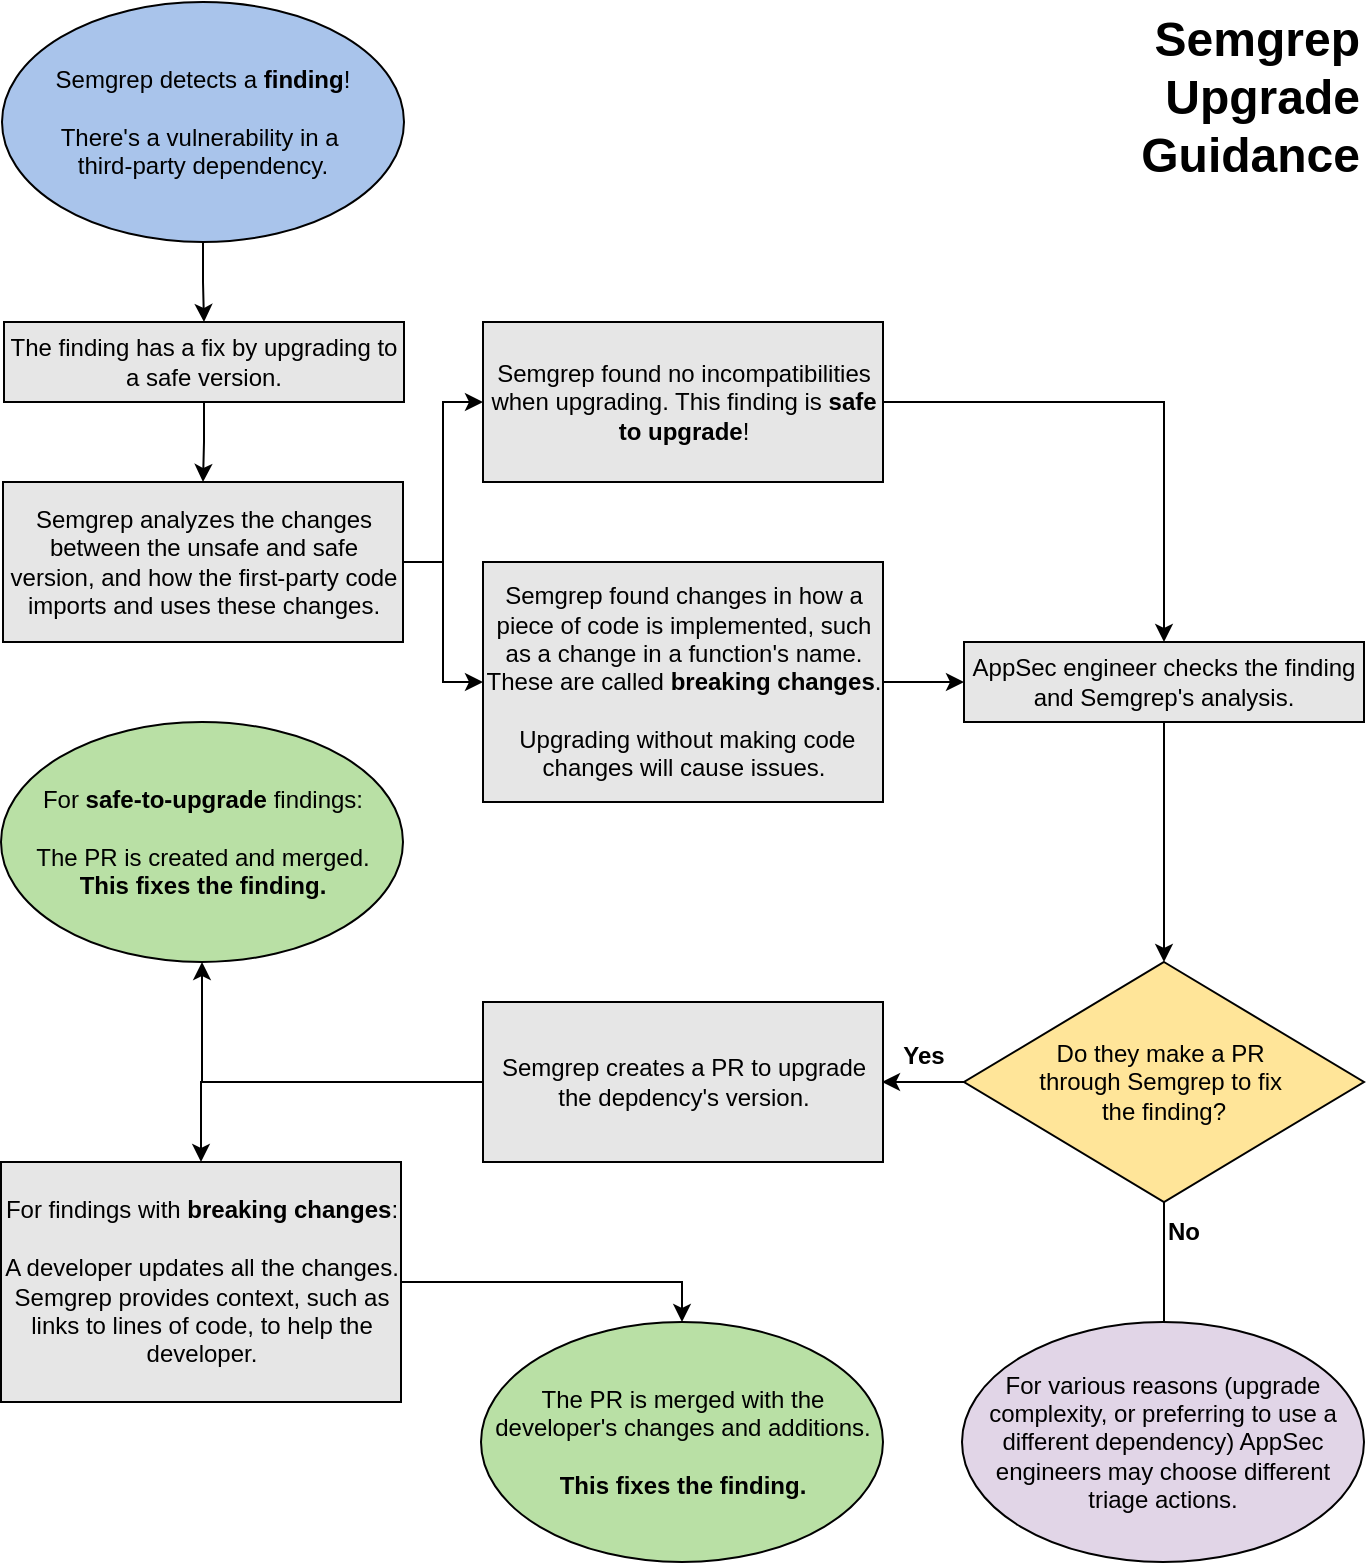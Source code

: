 <mxfile version="26.2.13">
  <diagram name="Page-1" id="TqRs7oycUDw1YeJbDNWG">
    <mxGraphModel dx="983" dy="1900" grid="1" gridSize="10" guides="1" tooltips="1" connect="1" arrows="1" fold="1" page="1" pageScale="1" pageWidth="850" pageHeight="1100" math="0" shadow="0">
      <root>
        <mxCell id="0" />
        <mxCell id="1" parent="0" />
        <mxCell id="4pS6hmo7UBnZq0xErBnl-12" style="edgeStyle=orthogonalEdgeStyle;rounded=0;orthogonalLoop=1;jettySize=auto;html=1;entryX=0.5;entryY=0;entryDx=0;entryDy=0;" parent="1" source="4pS6hmo7UBnZq0xErBnl-1" target="4pS6hmo7UBnZq0xErBnl-2" edge="1">
          <mxGeometry relative="1" as="geometry" />
        </mxCell>
        <mxCell id="4pS6hmo7UBnZq0xErBnl-1" value="Semgrep detects a &lt;b&gt;finding&lt;/b&gt;!&lt;div&gt;&lt;span style=&quot;background-color: transparent; color: light-dark(rgb(0, 0, 0), rgb(255, 255, 255));&quot;&gt;&lt;br&gt;&lt;/span&gt;&lt;/div&gt;&lt;div&gt;&lt;span style=&quot;background-color: transparent; color: light-dark(rgb(0, 0, 0), rgb(255, 255, 255));&quot;&gt;There&#39;s a vulnerability in a&amp;nbsp;&lt;/span&gt;&lt;/div&gt;&lt;div&gt;&lt;span style=&quot;background-color: transparent; color: light-dark(rgb(0, 0, 0), rgb(255, 255, 255));&quot;&gt;third-party dependency.&lt;/span&gt;&lt;/div&gt;" style="ellipse;whiteSpace=wrap;html=1;fillColor=light-dark(#A9C4EB,var(--ge-dark-color, #121212));" parent="1" vertex="1">
          <mxGeometry x="79" y="80" width="201" height="120" as="geometry" />
        </mxCell>
        <mxCell id="4pS6hmo7UBnZq0xErBnl-16" style="edgeStyle=orthogonalEdgeStyle;rounded=0;orthogonalLoop=1;jettySize=auto;html=1;" parent="1" source="4pS6hmo7UBnZq0xErBnl-2" target="4pS6hmo7UBnZq0xErBnl-3" edge="1">
          <mxGeometry relative="1" as="geometry" />
        </mxCell>
        <mxCell id="4pS6hmo7UBnZq0xErBnl-2" value="The finding has a fix by upgrading to a safe version." style="rounded=0;whiteSpace=wrap;html=1;fillColor=light-dark(#E6E6E6,var(--ge-dark-color, #121212));" parent="1" vertex="1">
          <mxGeometry x="80" y="240" width="200" height="40" as="geometry" />
        </mxCell>
        <mxCell id="4pS6hmo7UBnZq0xErBnl-7" value="" style="edgeStyle=orthogonalEdgeStyle;rounded=0;orthogonalLoop=1;jettySize=auto;html=1;" parent="1" source="4pS6hmo7UBnZq0xErBnl-3" target="4pS6hmo7UBnZq0xErBnl-6" edge="1">
          <mxGeometry relative="1" as="geometry" />
        </mxCell>
        <mxCell id="4pS6hmo7UBnZq0xErBnl-10" style="edgeStyle=orthogonalEdgeStyle;rounded=0;orthogonalLoop=1;jettySize=auto;html=1;entryX=0;entryY=0.5;entryDx=0;entryDy=0;" parent="1" source="4pS6hmo7UBnZq0xErBnl-3" target="4pS6hmo7UBnZq0xErBnl-9" edge="1">
          <mxGeometry relative="1" as="geometry" />
        </mxCell>
        <mxCell id="4pS6hmo7UBnZq0xErBnl-3" value="Semgrep analyzes the changes between the unsafe and safe version, and how the first-party code imports and uses these changes." style="rounded=0;whiteSpace=wrap;html=1;fillColor=light-dark(#E6E6E6,var(--ge-dark-color, #121212));" parent="1" vertex="1">
          <mxGeometry x="79.5" y="320" width="200" height="80" as="geometry" />
        </mxCell>
        <mxCell id="4pS6hmo7UBnZq0xErBnl-23" style="edgeStyle=orthogonalEdgeStyle;rounded=0;orthogonalLoop=1;jettySize=auto;html=1;entryX=0.5;entryY=0;entryDx=0;entryDy=0;" parent="1" source="4pS6hmo7UBnZq0xErBnl-6" target="4pS6hmo7UBnZq0xErBnl-15" edge="1">
          <mxGeometry relative="1" as="geometry" />
        </mxCell>
        <mxCell id="4pS6hmo7UBnZq0xErBnl-6" value="Semgrep found no incompatibilities when upgrading. This finding is &lt;b&gt;safe to upgrade&lt;/b&gt;!" style="rounded=0;whiteSpace=wrap;html=1;fillColor=light-dark(#E6E6E6,var(--ge-dark-color, #121212));" parent="1" vertex="1">
          <mxGeometry x="319.5" y="240" width="200" height="80" as="geometry" />
        </mxCell>
        <mxCell id="4pS6hmo7UBnZq0xErBnl-24" value="" style="edgeStyle=orthogonalEdgeStyle;rounded=0;orthogonalLoop=1;jettySize=auto;html=1;" parent="1" source="4pS6hmo7UBnZq0xErBnl-9" target="4pS6hmo7UBnZq0xErBnl-15" edge="1">
          <mxGeometry relative="1" as="geometry" />
        </mxCell>
        <mxCell id="4pS6hmo7UBnZq0xErBnl-9" value="Semgrep found changes in how a piece of code is implemented, such as a change in a function&#39;s name. These are called &lt;b&gt;breaking changes&lt;/b&gt;.&lt;div&gt;&lt;br&gt;&lt;/div&gt;&lt;div&gt;&amp;nbsp;Upgrading without making code changes will cause issues.&lt;/div&gt;" style="rounded=0;whiteSpace=wrap;html=1;fillColor=light-dark(#E6E6E6,var(--ge-dark-color, #121212));" parent="1" vertex="1">
          <mxGeometry x="319.5" y="360" width="200" height="120" as="geometry" />
        </mxCell>
        <mxCell id="-HzooyV9vASn9GiKAQTU-2" style="edgeStyle=orthogonalEdgeStyle;rounded=0;orthogonalLoop=1;jettySize=auto;html=1;entryX=0.5;entryY=1;entryDx=0;entryDy=0;" edge="1" parent="1" source="4pS6hmo7UBnZq0xErBnl-13" target="-HzooyV9vASn9GiKAQTU-1">
          <mxGeometry relative="1" as="geometry" />
        </mxCell>
        <mxCell id="-HzooyV9vASn9GiKAQTU-4" style="edgeStyle=orthogonalEdgeStyle;rounded=0;orthogonalLoop=1;jettySize=auto;html=1;entryX=0.5;entryY=0;entryDx=0;entryDy=0;" edge="1" parent="1" source="4pS6hmo7UBnZq0xErBnl-13" target="-HzooyV9vASn9GiKAQTU-3">
          <mxGeometry relative="1" as="geometry" />
        </mxCell>
        <mxCell id="4pS6hmo7UBnZq0xErBnl-13" value="Semgrep creates a PR to upgrade the depdency&#39;s version." style="rounded=0;whiteSpace=wrap;html=1;fillColor=light-dark(#E6E6E6,var(--ge-dark-color, #121212));" parent="1" vertex="1">
          <mxGeometry x="319.5" y="580" width="200" height="80" as="geometry" />
        </mxCell>
        <mxCell id="4pS6hmo7UBnZq0xErBnl-25" style="edgeStyle=orthogonalEdgeStyle;rounded=0;orthogonalLoop=1;jettySize=auto;html=1;entryX=0.5;entryY=0;entryDx=0;entryDy=0;" parent="1" source="4pS6hmo7UBnZq0xErBnl-15" target="4pS6hmo7UBnZq0xErBnl-22" edge="1">
          <mxGeometry relative="1" as="geometry" />
        </mxCell>
        <mxCell id="4pS6hmo7UBnZq0xErBnl-15" value="AppSec engineer checks the finding and Semgrep&#39;s analysis." style="rounded=0;whiteSpace=wrap;html=1;fillColor=light-dark(#E6E6E6,var(--ge-dark-color, #121212));" parent="1" vertex="1">
          <mxGeometry x="560" y="400" width="200" height="40" as="geometry" />
        </mxCell>
        <mxCell id="4pS6hmo7UBnZq0xErBnl-26" style="edgeStyle=orthogonalEdgeStyle;rounded=0;orthogonalLoop=1;jettySize=auto;html=1;" parent="1" source="4pS6hmo7UBnZq0xErBnl-22" edge="1">
          <mxGeometry relative="1" as="geometry">
            <mxPoint x="519" y="620" as="targetPoint" />
          </mxGeometry>
        </mxCell>
        <mxCell id="4pS6hmo7UBnZq0xErBnl-29" value="" style="edgeStyle=orthogonalEdgeStyle;rounded=0;orthogonalLoop=1;jettySize=auto;html=1;" parent="1" source="4pS6hmo7UBnZq0xErBnl-22" edge="1">
          <mxGeometry relative="1" as="geometry">
            <mxPoint x="660" y="800" as="targetPoint" />
          </mxGeometry>
        </mxCell>
        <mxCell id="4pS6hmo7UBnZq0xErBnl-22" value="Do they make a PR&amp;nbsp;&lt;div&gt;through Semgrep to fix&amp;nbsp;&lt;/div&gt;&lt;div&gt;the finding?&lt;/div&gt;" style="rhombus;whiteSpace=wrap;html=1;fillColor=light-dark(#FFE599,var(--ge-dark-color, #121212));" parent="1" vertex="1">
          <mxGeometry x="560" y="560" width="200" height="120" as="geometry" />
        </mxCell>
        <mxCell id="4pS6hmo7UBnZq0xErBnl-31" value="&lt;b&gt;Yes&lt;/b&gt;" style="text;html=1;align=center;verticalAlign=middle;whiteSpace=wrap;rounded=0;" parent="1" vertex="1">
          <mxGeometry x="510" y="592" width="60" height="30" as="geometry" />
        </mxCell>
        <mxCell id="4pS6hmo7UBnZq0xErBnl-34" value="No" style="text;html=1;align=center;verticalAlign=middle;whiteSpace=wrap;rounded=0;fontStyle=1" parent="1" vertex="1">
          <mxGeometry x="640" y="680" width="60" height="30" as="geometry" />
        </mxCell>
        <mxCell id="4pS6hmo7UBnZq0xErBnl-39" value="&lt;font style=&quot;font-size: 24px;&quot;&gt;Semgrep Upgrade Guidance&lt;/font&gt;" style="text;html=1;align=right;verticalAlign=middle;whiteSpace=wrap;rounded=0;fontStyle=1" parent="1" vertex="1">
          <mxGeometry x="610" y="80" width="150" height="95" as="geometry" />
        </mxCell>
        <mxCell id="4pS6hmo7UBnZq0xErBnl-44" value="For various reasons (upgrade complexity, or preferring to use a different dependency) AppSec engineers may choose different triage actions." style="ellipse;whiteSpace=wrap;html=1;fillColor=light-dark(#E1D5E7,var(--ge-dark-color, #121212));" parent="1" vertex="1">
          <mxGeometry x="559" y="740" width="201" height="120" as="geometry" />
        </mxCell>
        <mxCell id="-HzooyV9vASn9GiKAQTU-1" value="&lt;div&gt;For&lt;b&gt;&amp;nbsp;safe-to-upgrade&amp;nbsp;&lt;/b&gt;findings:&lt;br&gt;&lt;br&gt;&lt;/div&gt;The PR is created and merged.&lt;br&gt;&lt;b&gt;This fixes the finding.&lt;/b&gt;" style="ellipse;whiteSpace=wrap;html=1;fillColor=light-dark(#B9E0A5,var(--ge-dark-color, #121212));" vertex="1" parent="1">
          <mxGeometry x="78.5" y="440" width="201" height="120" as="geometry" />
        </mxCell>
        <mxCell id="-HzooyV9vASn9GiKAQTU-9" style="edgeStyle=orthogonalEdgeStyle;rounded=0;orthogonalLoop=1;jettySize=auto;html=1;entryX=0.5;entryY=0;entryDx=0;entryDy=0;" edge="1" parent="1" source="-HzooyV9vASn9GiKAQTU-3" target="-HzooyV9vASn9GiKAQTU-8">
          <mxGeometry relative="1" as="geometry" />
        </mxCell>
        <mxCell id="-HzooyV9vASn9GiKAQTU-3" value="For findings with &lt;b&gt;breaking changes&lt;/b&gt;:&lt;br&gt;&lt;br&gt;A developer updates all the changes. Semgrep provides context, such as links to lines of code, to help the developer." style="rounded=0;whiteSpace=wrap;html=1;fillColor=light-dark(#E6E6E6,var(--ge-dark-color, #121212));" vertex="1" parent="1">
          <mxGeometry x="78.5" y="660" width="200" height="120" as="geometry" />
        </mxCell>
        <mxCell id="-HzooyV9vASn9GiKAQTU-8" value="&lt;div&gt;The PR is merged with the developer&#39;s changes and additions.&lt;/div&gt;&lt;div&gt;&lt;br&gt;&lt;/div&gt;&lt;div&gt;&lt;b&gt;This fixes the finding.&lt;/b&gt;&lt;/div&gt;" style="ellipse;whiteSpace=wrap;html=1;fillColor=light-dark(#B9E0A5,var(--ge-dark-color, #121212));" vertex="1" parent="1">
          <mxGeometry x="318.5" y="740" width="201" height="120" as="geometry" />
        </mxCell>
      </root>
    </mxGraphModel>
  </diagram>
</mxfile>
